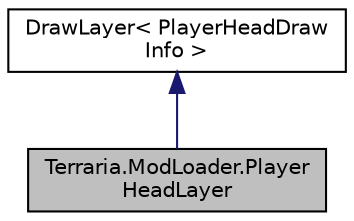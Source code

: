 digraph "Terraria.ModLoader.PlayerHeadLayer"
{
  edge [fontname="Helvetica",fontsize="10",labelfontname="Helvetica",labelfontsize="10"];
  node [fontname="Helvetica",fontsize="10",shape=record];
  Node0 [label="Terraria.ModLoader.Player\lHeadLayer",height=0.2,width=0.4,color="black", fillcolor="grey75", style="filled", fontcolor="black"];
  Node1 -> Node0 [dir="back",color="midnightblue",fontsize="10",style="solid",fontname="Helvetica"];
  Node1 [label="DrawLayer\< PlayerHeadDraw\lInfo \>",height=0.2,width=0.4,color="black", fillcolor="white", style="filled",URL="$class_terraria_1_1_mod_loader_1_1_draw_layer.html"];
}
